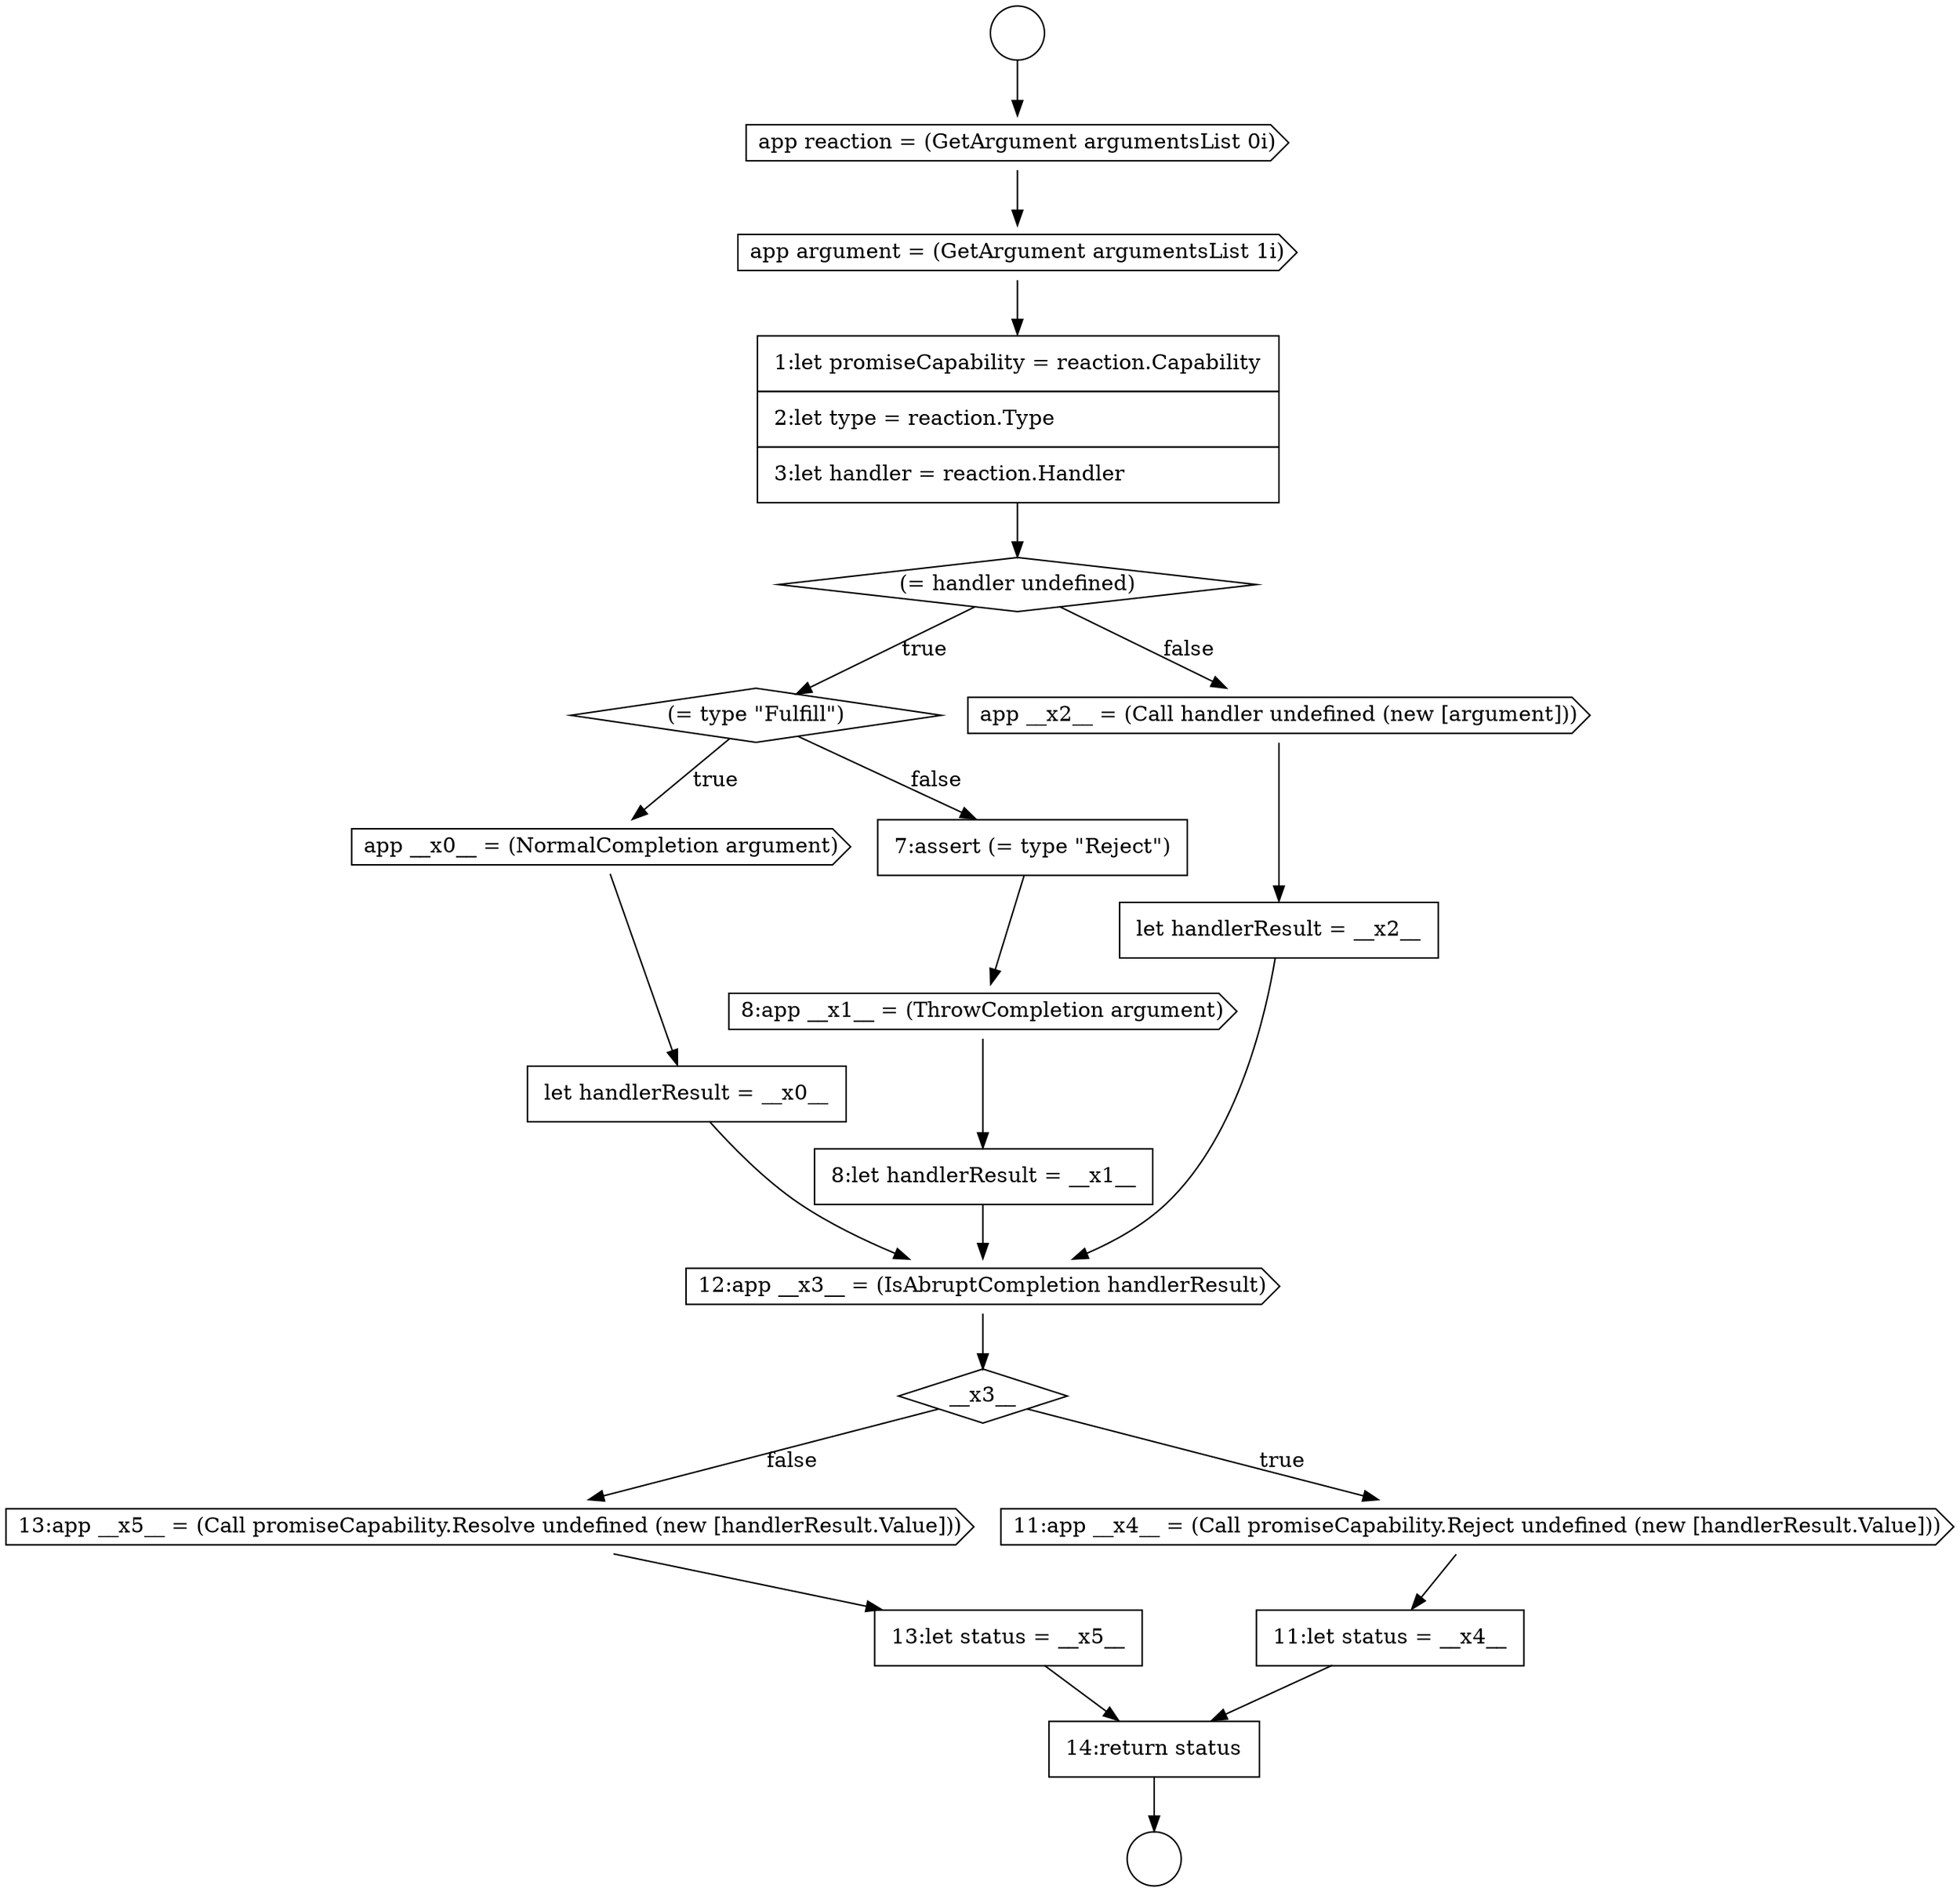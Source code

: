 digraph {
  node17285 [shape=circle label=" " color="black" fillcolor="white" style=filled]
  node17290 [shape=diamond, label=<<font color="black">(= handler undefined)</font>> color="black" fillcolor="white" style=filled]
  node17302 [shape=none, margin=0, label=<<font color="black">
    <table border="0" cellborder="1" cellspacing="0" cellpadding="10">
      <tr><td align="left">11:let status = __x4__</td></tr>
    </table>
  </font>> color="black" fillcolor="white" style=filled]
  node17298 [shape=none, margin=0, label=<<font color="black">
    <table border="0" cellborder="1" cellspacing="0" cellpadding="10">
      <tr><td align="left">let handlerResult = __x2__</td></tr>
    </table>
  </font>> color="black" fillcolor="white" style=filled]
  node17289 [shape=none, margin=0, label=<<font color="black">
    <table border="0" cellborder="1" cellspacing="0" cellpadding="10">
      <tr><td align="left">1:let promiseCapability = reaction.Capability</td></tr>
      <tr><td align="left">2:let type = reaction.Type</td></tr>
      <tr><td align="left">3:let handler = reaction.Handler</td></tr>
    </table>
  </font>> color="black" fillcolor="white" style=filled]
  node17303 [shape=cds, label=<<font color="black">13:app __x5__ = (Call promiseCapability.Resolve undefined (new [handlerResult.Value]))</font>> color="black" fillcolor="white" style=filled]
  node17296 [shape=none, margin=0, label=<<font color="black">
    <table border="0" cellborder="1" cellspacing="0" cellpadding="10">
      <tr><td align="left">8:let handlerResult = __x1__</td></tr>
    </table>
  </font>> color="black" fillcolor="white" style=filled]
  node17286 [shape=circle label=" " color="black" fillcolor="white" style=filled]
  node17293 [shape=none, margin=0, label=<<font color="black">
    <table border="0" cellborder="1" cellspacing="0" cellpadding="10">
      <tr><td align="left">let handlerResult = __x0__</td></tr>
    </table>
  </font>> color="black" fillcolor="white" style=filled]
  node17299 [shape=cds, label=<<font color="black">12:app __x3__ = (IsAbruptCompletion handlerResult)</font>> color="black" fillcolor="white" style=filled]
  node17292 [shape=cds, label=<<font color="black">app __x0__ = (NormalCompletion argument)</font>> color="black" fillcolor="white" style=filled]
  node17300 [shape=diamond, label=<<font color="black">__x3__</font>> color="black" fillcolor="white" style=filled]
  node17304 [shape=none, margin=0, label=<<font color="black">
    <table border="0" cellborder="1" cellspacing="0" cellpadding="10">
      <tr><td align="left">13:let status = __x5__</td></tr>
    </table>
  </font>> color="black" fillcolor="white" style=filled]
  node17294 [shape=none, margin=0, label=<<font color="black">
    <table border="0" cellborder="1" cellspacing="0" cellpadding="10">
      <tr><td align="left">7:assert (= type &quot;Reject&quot;)</td></tr>
    </table>
  </font>> color="black" fillcolor="white" style=filled]
  node17301 [shape=cds, label=<<font color="black">11:app __x4__ = (Call promiseCapability.Reject undefined (new [handlerResult.Value]))</font>> color="black" fillcolor="white" style=filled]
  node17291 [shape=diamond, label=<<font color="black">(= type &quot;Fulfill&quot;)</font>> color="black" fillcolor="white" style=filled]
  node17297 [shape=cds, label=<<font color="black">app __x2__ = (Call handler undefined (new [argument]))</font>> color="black" fillcolor="white" style=filled]
  node17295 [shape=cds, label=<<font color="black">8:app __x1__ = (ThrowCompletion argument)</font>> color="black" fillcolor="white" style=filled]
  node17288 [shape=cds, label=<<font color="black">app argument = (GetArgument argumentsList 1i)</font>> color="black" fillcolor="white" style=filled]
  node17305 [shape=none, margin=0, label=<<font color="black">
    <table border="0" cellborder="1" cellspacing="0" cellpadding="10">
      <tr><td align="left">14:return status</td></tr>
    </table>
  </font>> color="black" fillcolor="white" style=filled]
  node17287 [shape=cds, label=<<font color="black">app reaction = (GetArgument argumentsList 0i)</font>> color="black" fillcolor="white" style=filled]
  node17285 -> node17287 [ color="black"]
  node17304 -> node17305 [ color="black"]
  node17303 -> node17304 [ color="black"]
  node17290 -> node17291 [label=<<font color="black">true</font>> color="black"]
  node17290 -> node17297 [label=<<font color="black">false</font>> color="black"]
  node17300 -> node17301 [label=<<font color="black">true</font>> color="black"]
  node17300 -> node17303 [label=<<font color="black">false</font>> color="black"]
  node17302 -> node17305 [ color="black"]
  node17301 -> node17302 [ color="black"]
  node17293 -> node17299 [ color="black"]
  node17299 -> node17300 [ color="black"]
  node17288 -> node17289 [ color="black"]
  node17296 -> node17299 [ color="black"]
  node17297 -> node17298 [ color="black"]
  node17291 -> node17292 [label=<<font color="black">true</font>> color="black"]
  node17291 -> node17294 [label=<<font color="black">false</font>> color="black"]
  node17292 -> node17293 [ color="black"]
  node17289 -> node17290 [ color="black"]
  node17298 -> node17299 [ color="black"]
  node17305 -> node17286 [ color="black"]
  node17294 -> node17295 [ color="black"]
  node17287 -> node17288 [ color="black"]
  node17295 -> node17296 [ color="black"]
}
